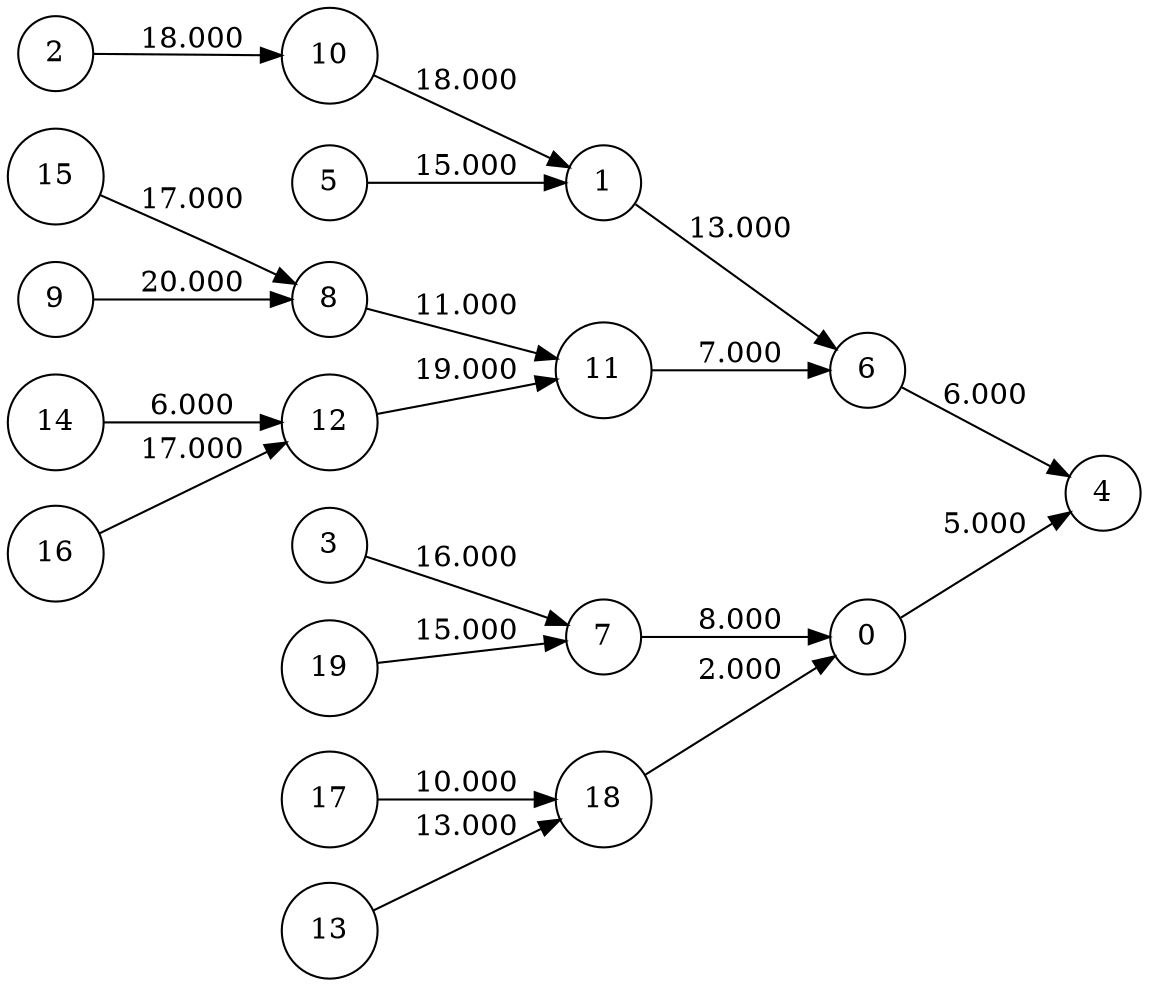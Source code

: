 digraph {
rankdir = LR;
node [shape = circle];
"0" -> "4" [label="5.000"]
"1" -> "6" [label="13.000"]
"15" -> "8" [label="17.000"]
"3" -> "7" [label="16.000"]
"17" -> "18" [label="10.000"]
"6" -> "4" [label="6.000"]
"11" -> "6" [label="7.000"]
"9" -> "8" [label="20.000"]
"2" -> "10" [label="18.000"]
"18" -> "0" [label="2.000"]
"13" -> "18" [label="13.000"]
"19" -> "7" [label="15.000"]
"8" -> "11" [label="11.000"]
"7" -> "0" [label="8.000"]
"14" -> "12" [label="6.000"]
"16" -> "12" [label="17.000"]
"12" -> "11" [label="19.000"]
"10" -> "1" [label="18.000"]
"5" -> "1" [label="15.000"]
}



